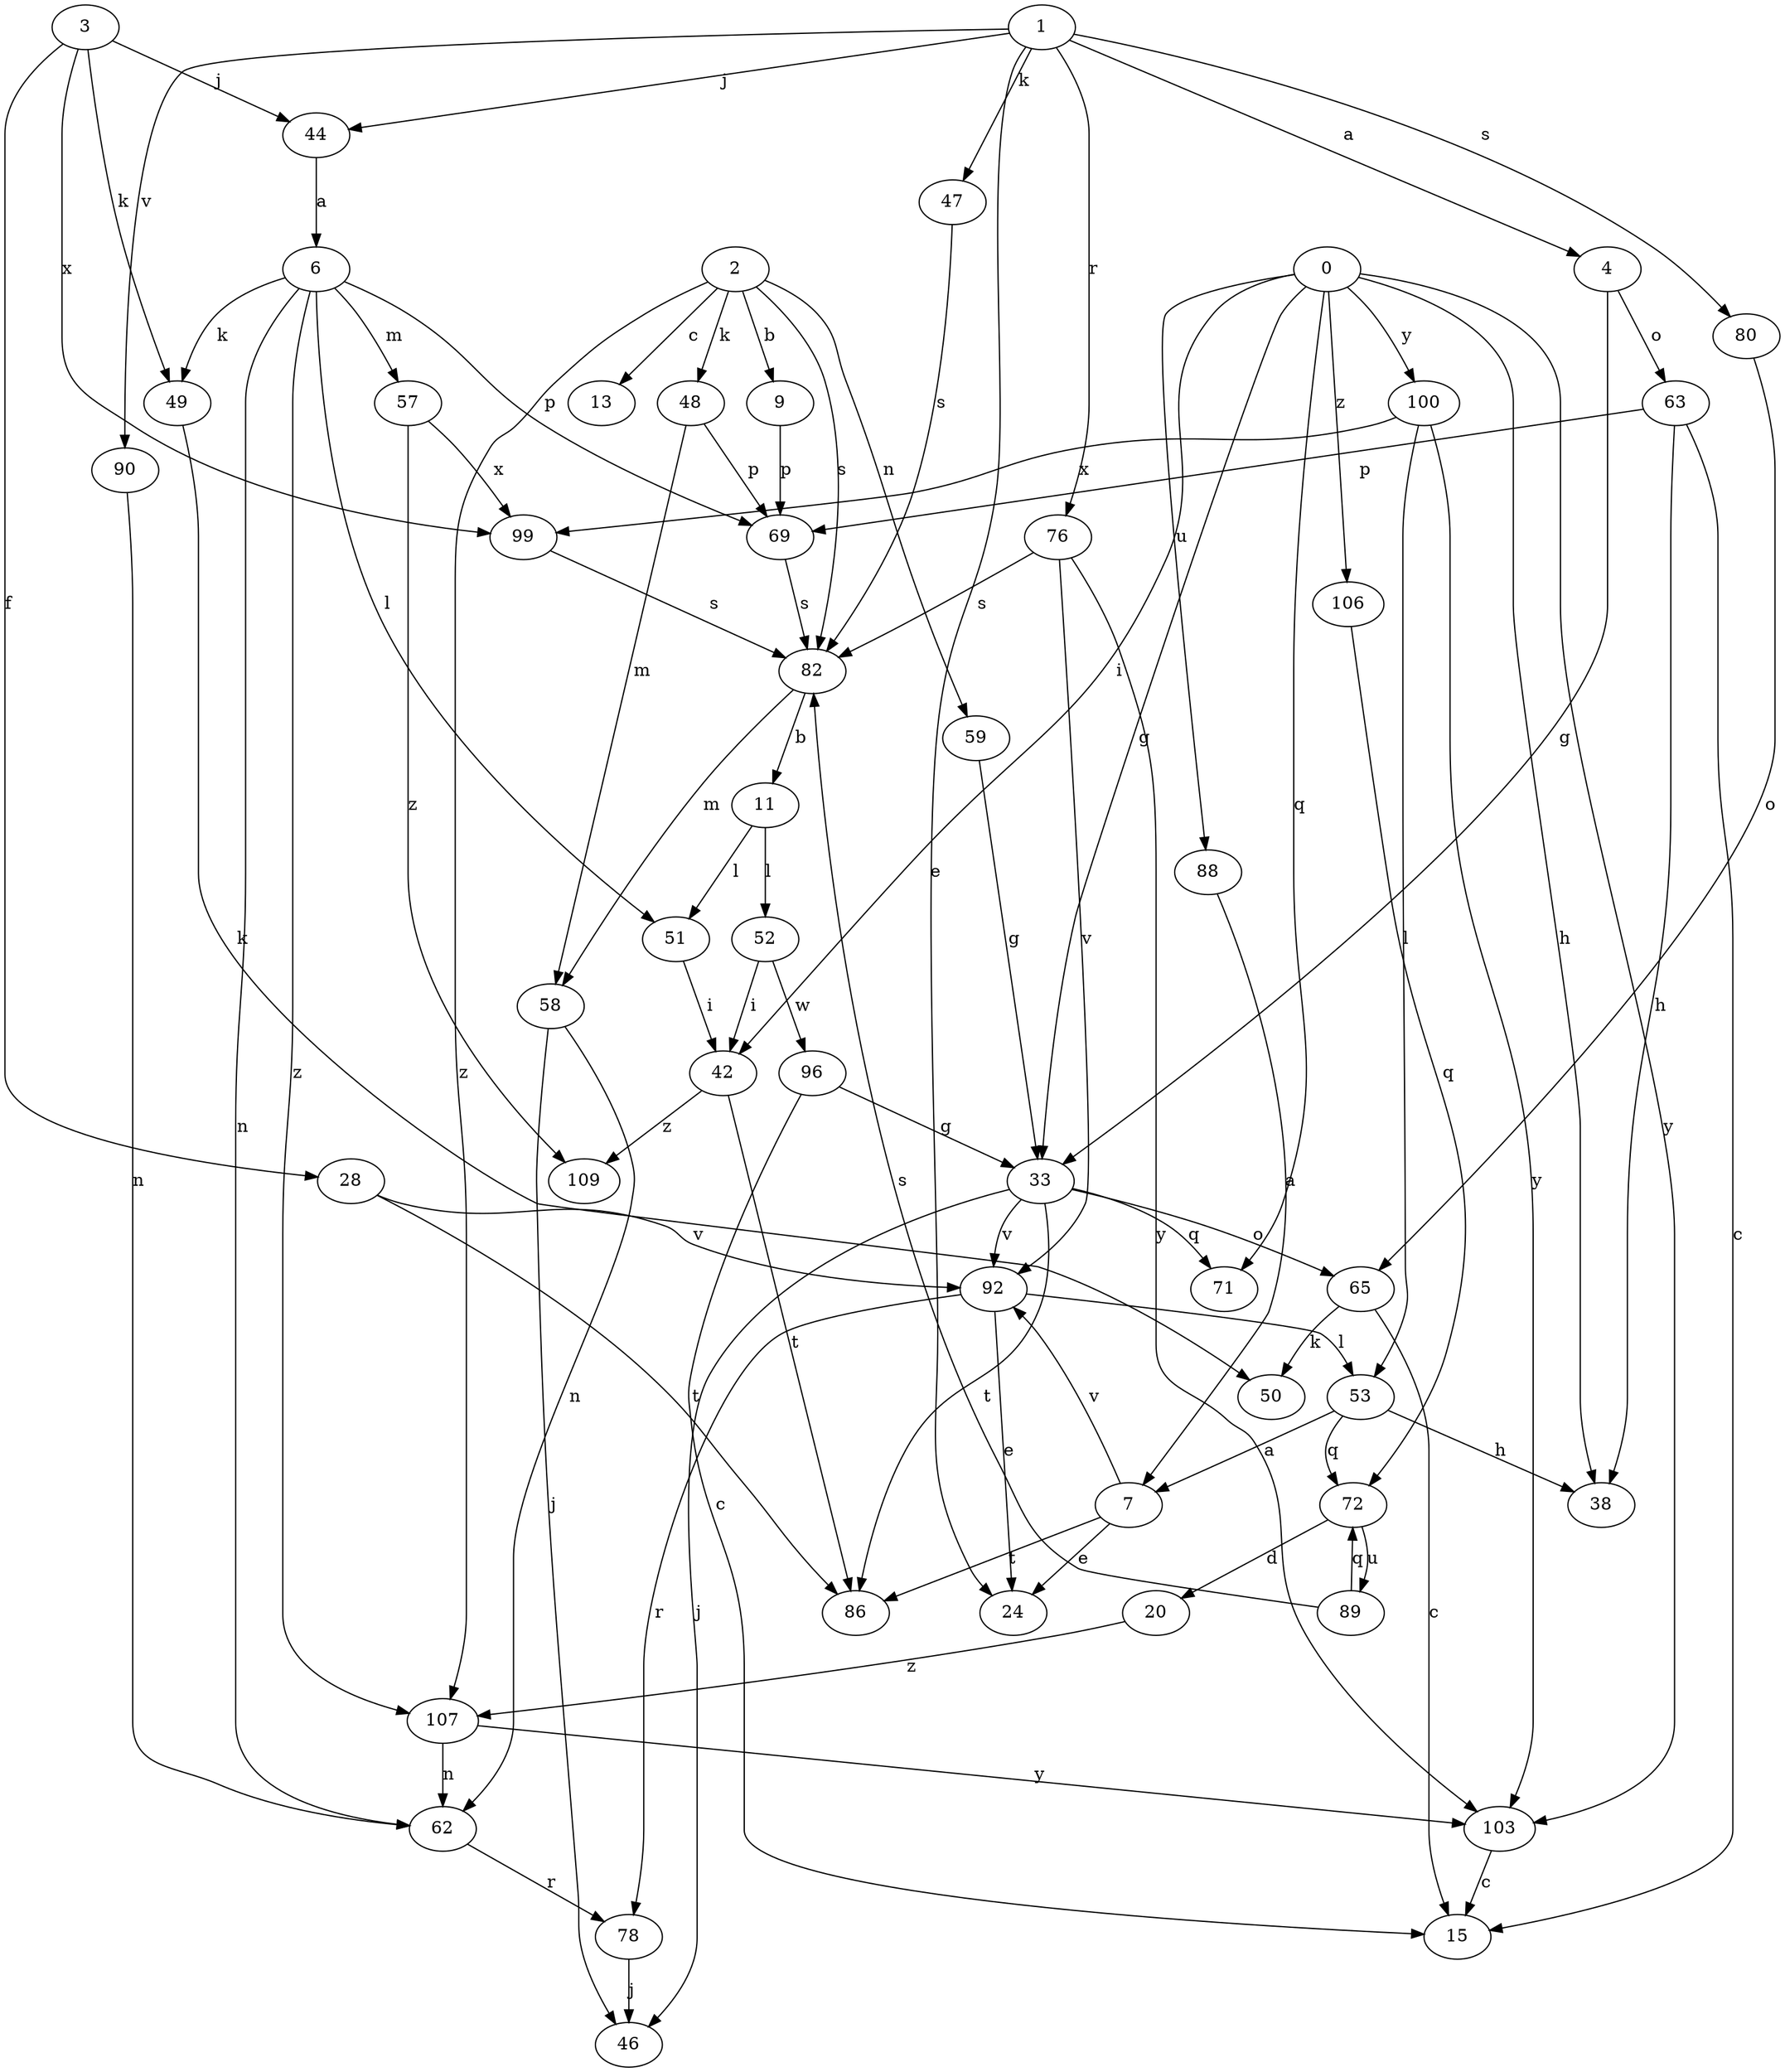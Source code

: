 strict digraph  {
2;
3;
4;
6;
7;
9;
11;
13;
15;
20;
24;
0;
28;
33;
38;
42;
44;
46;
47;
48;
49;
50;
51;
52;
53;
57;
58;
59;
62;
63;
65;
69;
71;
72;
76;
78;
80;
82;
86;
88;
89;
90;
92;
1;
96;
99;
100;
103;
106;
107;
109;
2 -> 9  [label=b];
2 -> 13  [label=c];
2 -> 48  [label=k];
2 -> 59  [label=n];
2 -> 82  [label=s];
2 -> 107  [label=z];
3 -> 28  [label=f];
3 -> 44  [label=j];
3 -> 49  [label=k];
3 -> 99  [label=x];
4 -> 33  [label=g];
4 -> 63  [label=o];
6 -> 49  [label=k];
6 -> 51  [label=l];
6 -> 57  [label=m];
6 -> 62  [label=n];
6 -> 69  [label=p];
6 -> 107  [label=z];
7 -> 24  [label=e];
7 -> 86  [label=t];
7 -> 92  [label=v];
9 -> 69  [label=p];
11 -> 51  [label=l];
11 -> 52  [label=l];
20 -> 107  [label=z];
0 -> 33  [label=g];
0 -> 38  [label=h];
0 -> 42  [label=i];
0 -> 71  [label=q];
0 -> 88  [label=u];
0 -> 100  [label=y];
0 -> 103  [label=y];
0 -> 106  [label=z];
28 -> 86  [label=t];
28 -> 92  [label=v];
33 -> 46  [label=j];
33 -> 65  [label=o];
33 -> 71  [label=q];
33 -> 86  [label=t];
33 -> 92  [label=v];
42 -> 86  [label=t];
42 -> 109  [label=z];
44 -> 6  [label=a];
47 -> 82  [label=s];
48 -> 58  [label=m];
48 -> 69  [label=p];
49 -> 50  [label=k];
51 -> 42  [label=i];
52 -> 42  [label=i];
52 -> 96  [label=w];
53 -> 7  [label=a];
53 -> 38  [label=h];
53 -> 72  [label=q];
57 -> 99  [label=x];
57 -> 109  [label=z];
58 -> 46  [label=j];
58 -> 62  [label=n];
59 -> 33  [label=g];
62 -> 78  [label=r];
63 -> 15  [label=c];
63 -> 38  [label=h];
63 -> 69  [label=p];
65 -> 15  [label=c];
65 -> 50  [label=k];
69 -> 82  [label=s];
72 -> 20  [label=d];
72 -> 89  [label=u];
76 -> 82  [label=s];
76 -> 92  [label=v];
76 -> 103  [label=y];
78 -> 46  [label=j];
80 -> 65  [label=o];
82 -> 11  [label=b];
82 -> 58  [label=m];
88 -> 7  [label=a];
89 -> 72  [label=q];
89 -> 82  [label=s];
90 -> 62  [label=n];
92 -> 24  [label=e];
92 -> 53  [label=l];
92 -> 78  [label=r];
1 -> 4  [label=a];
1 -> 24  [label=e];
1 -> 44  [label=j];
1 -> 47  [label=k];
1 -> 76  [label=r];
1 -> 80  [label=s];
1 -> 90  [label=v];
96 -> 15  [label=c];
96 -> 33  [label=g];
99 -> 82  [label=s];
100 -> 53  [label=l];
100 -> 99  [label=x];
100 -> 103  [label=y];
103 -> 15  [label=c];
106 -> 72  [label=q];
107 -> 62  [label=n];
107 -> 103  [label=y];
}
